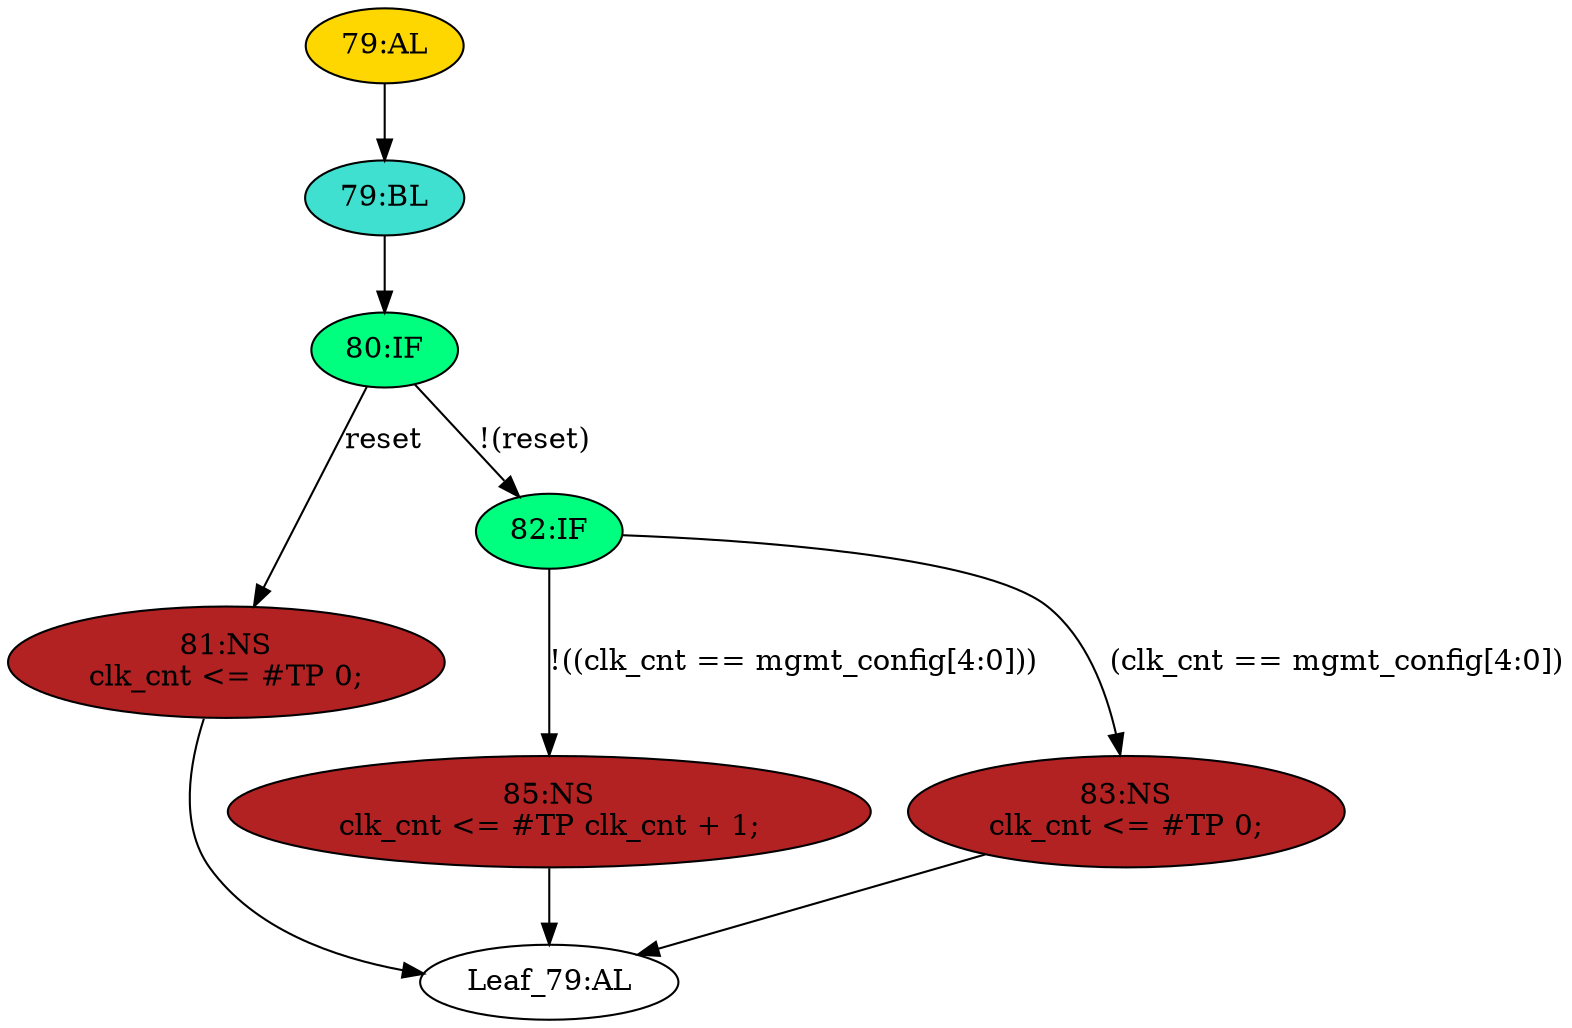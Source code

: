 strict digraph "" {
	node [label="\N"];
	"81:NS"	 [ast="<pyverilog.vparser.ast.NonblockingSubstitution object at 0x7f25c92d3a10>",
		fillcolor=firebrick,
		label="81:NS
clk_cnt <= #TP 0;",
		statements="[<pyverilog.vparser.ast.NonblockingSubstitution object at 0x7f25c92d3a10>]",
		style=filled,
		typ=NonblockingSubstitution];
	"Leaf_79:AL"	 [def_var="['clk_cnt']",
		label="Leaf_79:AL"];
	"81:NS" -> "Leaf_79:AL"	 [cond="[]",
		lineno=None];
	"79:AL"	 [ast="<pyverilog.vparser.ast.Always object at 0x7f25c92d3d10>",
		clk_sens=True,
		fillcolor=gold,
		label="79:AL",
		sens="['mgmt_clk', 'reset']",
		statements="[]",
		style=filled,
		typ=Always,
		use_var="['reset', 'clk_cnt', 'mgmt_config']"];
	"79:BL"	 [ast="<pyverilog.vparser.ast.Block object at 0x7f25c92d3e90>",
		fillcolor=turquoise,
		label="79:BL",
		statements="[]",
		style=filled,
		typ=Block];
	"79:AL" -> "79:BL"	 [cond="[]",
		lineno=None];
	"85:NS"	 [ast="<pyverilog.vparser.ast.NonblockingSubstitution object at 0x7f25c92d3f90>",
		fillcolor=firebrick,
		label="85:NS
clk_cnt <= #TP clk_cnt + 1;",
		statements="[<pyverilog.vparser.ast.NonblockingSubstitution object at 0x7f25c92d3f90>]",
		style=filled,
		typ=NonblockingSubstitution];
	"85:NS" -> "Leaf_79:AL"	 [cond="[]",
		lineno=None];
	"80:IF"	 [ast="<pyverilog.vparser.ast.IfStatement object at 0x7f25c92d3ed0>",
		fillcolor=springgreen,
		label="80:IF",
		statements="[]",
		style=filled,
		typ=IfStatement];
	"79:BL" -> "80:IF"	 [cond="[]",
		lineno=None];
	"83:NS"	 [ast="<pyverilog.vparser.ast.NonblockingSubstitution object at 0x7f25c92dd250>",
		fillcolor=firebrick,
		label="83:NS
clk_cnt <= #TP 0;",
		statements="[<pyverilog.vparser.ast.NonblockingSubstitution object at 0x7f25c92dd250>]",
		style=filled,
		typ=NonblockingSubstitution];
	"83:NS" -> "Leaf_79:AL"	 [cond="[]",
		lineno=None];
	"82:IF"	 [ast="<pyverilog.vparser.ast.IfStatement object at 0x7f25c92d3f50>",
		fillcolor=springgreen,
		label="82:IF",
		statements="[]",
		style=filled,
		typ=IfStatement];
	"82:IF" -> "85:NS"	 [cond="['clk_cnt', 'mgmt_config']",
		label="!((clk_cnt == mgmt_config[4:0]))",
		lineno=82];
	"82:IF" -> "83:NS"	 [cond="['clk_cnt', 'mgmt_config']",
		label="(clk_cnt == mgmt_config[4:0])",
		lineno=82];
	"80:IF" -> "81:NS"	 [cond="['reset']",
		label=reset,
		lineno=80];
	"80:IF" -> "82:IF"	 [cond="['reset']",
		label="!(reset)",
		lineno=80];
}

